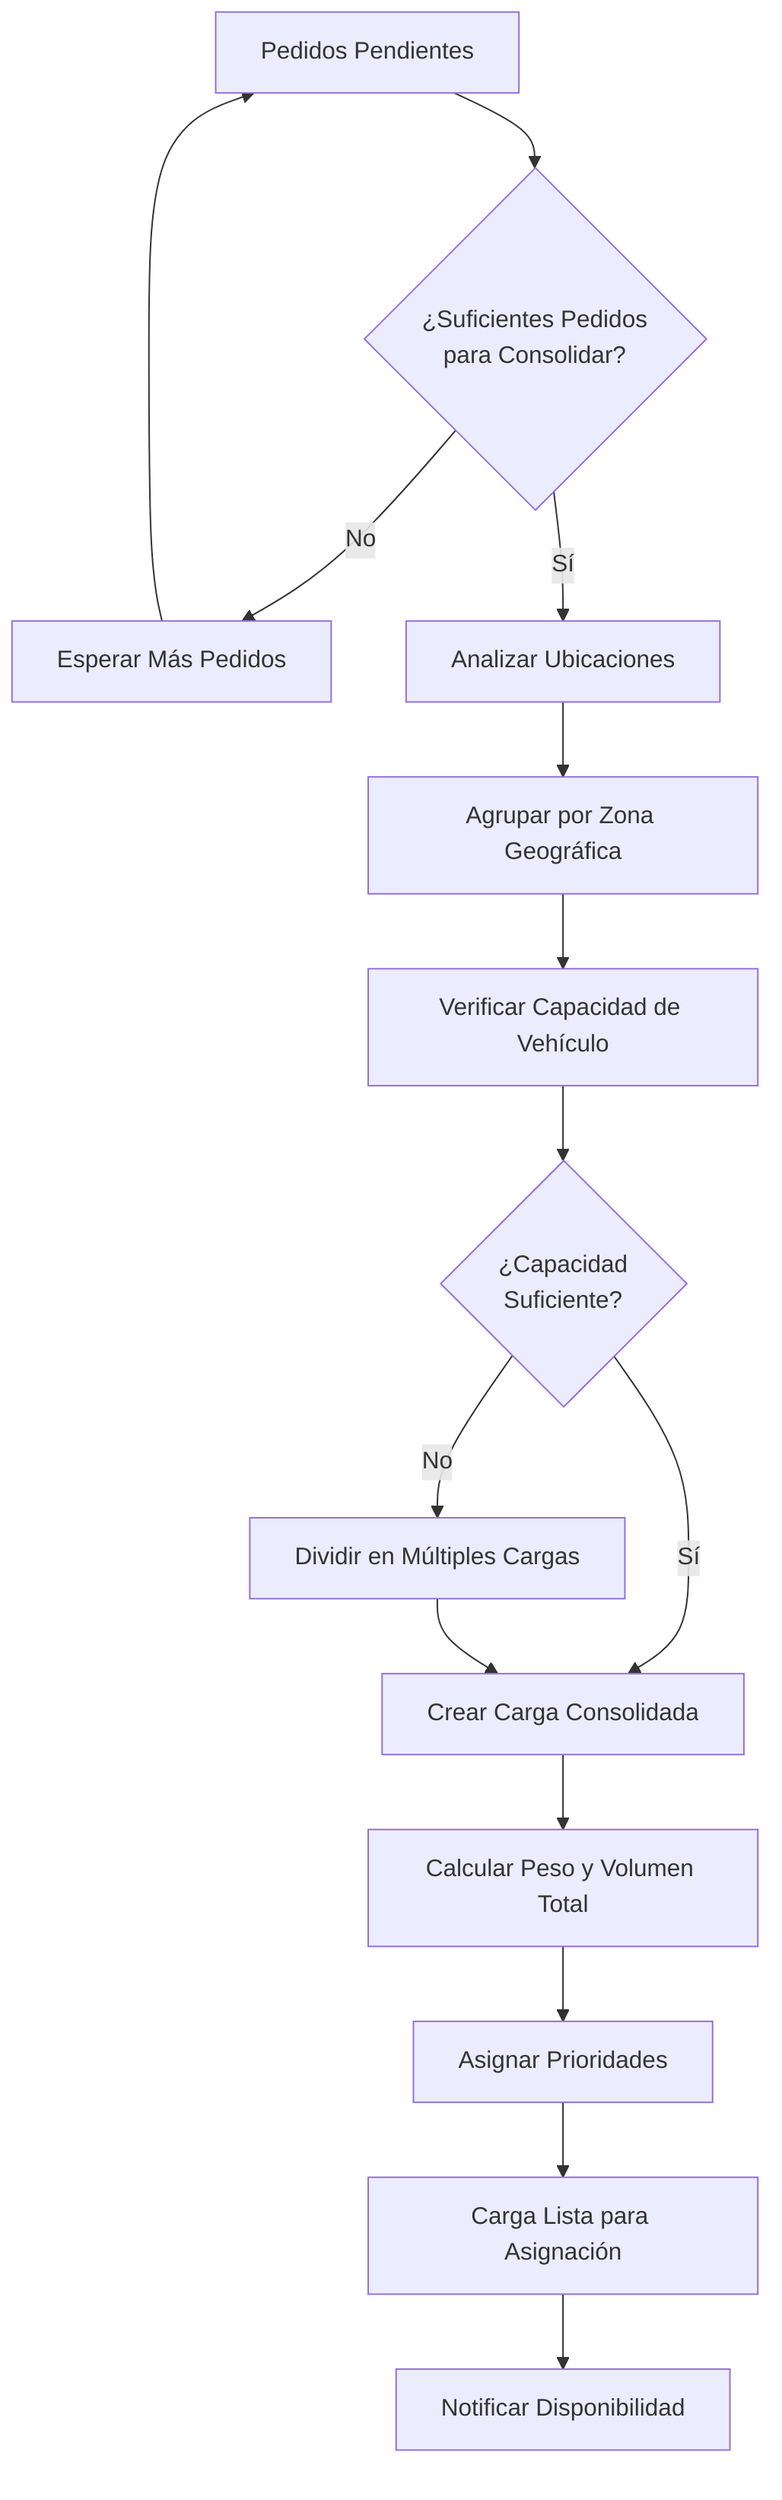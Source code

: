 flowchart TD
    A[Pedidos Pendientes] --> B{¿Suficientes Pedidos<br/>para Consolidar?}
    B -->|No| C[Esperar Más Pedidos]
    C --> A
    B -->|Sí| D[Analizar Ubicaciones]
    D --> E[Agrupar por Zona Geográfica]
    E --> F[Verificar Capacidad de Vehículo]
    F --> G{¿Capacidad<br/>Suficiente?}
    G -->|No| H[Dividir en Múltiples Cargas]
    G -->|Sí| I[Crear Carga Consolidada]
    H --> I
    I --> J[Calcular Peso y Volumen Total]
    J --> K[Asignar Prioridades]
    K --> L[Carga Lista para Asignación]
    L --> M[Notificar Disponibilidad]